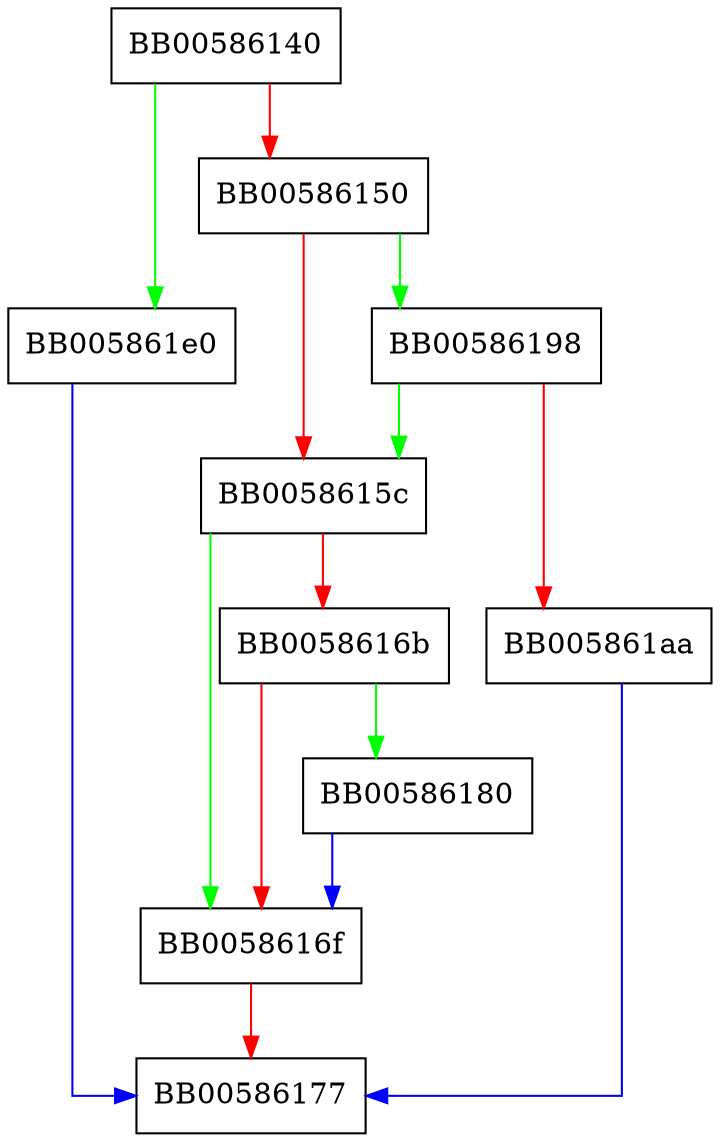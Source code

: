 digraph EC_GROUP_check_named_curve {
  node [shape="box"];
  graph [splines=ortho];
  BB00586140 -> BB005861e0 [color="green"];
  BB00586140 -> BB00586150 [color="red"];
  BB00586150 -> BB00586198 [color="green"];
  BB00586150 -> BB0058615c [color="red"];
  BB0058615c -> BB0058616f [color="green"];
  BB0058615c -> BB0058616b [color="red"];
  BB0058616b -> BB00586180 [color="green"];
  BB0058616b -> BB0058616f [color="red"];
  BB0058616f -> BB00586177 [color="red"];
  BB00586180 -> BB0058616f [color="blue"];
  BB00586198 -> BB0058615c [color="green"];
  BB00586198 -> BB005861aa [color="red"];
  BB005861aa -> BB00586177 [color="blue"];
  BB005861e0 -> BB00586177 [color="blue"];
}